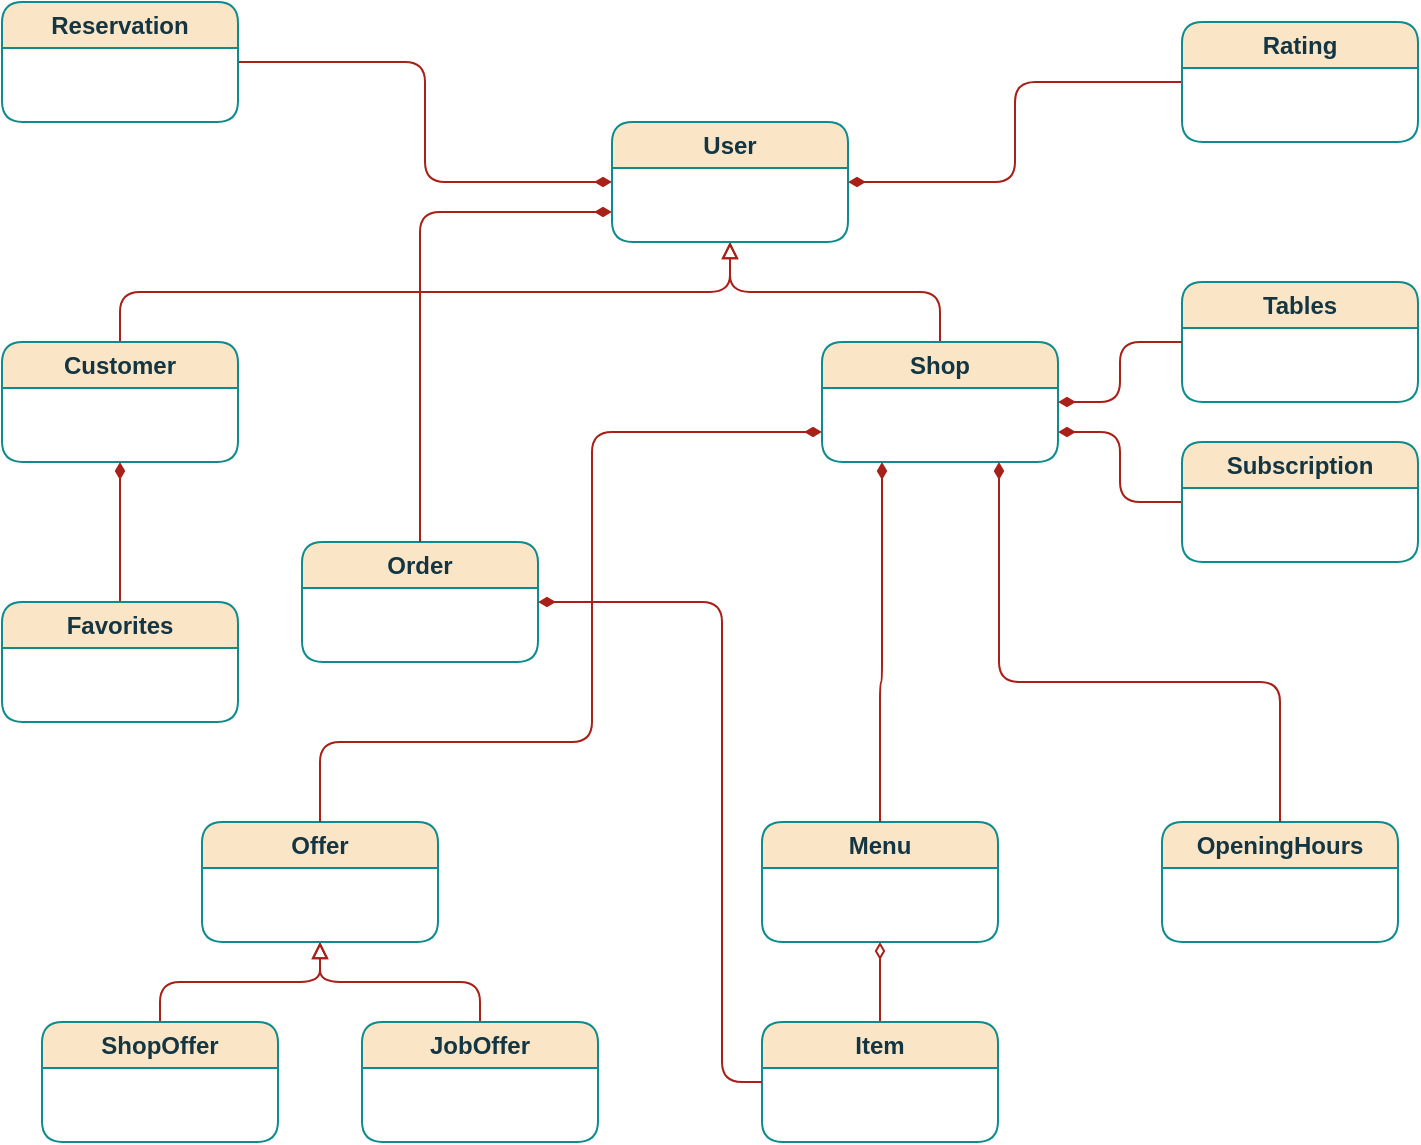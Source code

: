 <mxfile version="20.8.16" type="device"><diagram id="C5RBs43oDa-KdzZeNtuy" name="Page-1"><mxGraphModel dx="1195" dy="737" grid="0" gridSize="10" guides="1" tooltips="1" connect="1" arrows="1" fold="1" page="1" pageScale="1" pageWidth="827" pageHeight="1169" background="#ffffff" math="0" shadow="0"><root><mxCell id="WIyWlLk6GJQsqaUBKTNV-0"/><mxCell id="WIyWlLk6GJQsqaUBKTNV-1" parent="WIyWlLk6GJQsqaUBKTNV-0"/><mxCell id="J8LZcUUNJbMxcGA1JPYF-69" style="edgeStyle=orthogonalEdgeStyle;rounded=1;orthogonalLoop=1;jettySize=auto;html=1;exitX=0.5;exitY=0;exitDx=0;exitDy=0;entryX=0.5;entryY=1;entryDx=0;entryDy=0;fontColor=default;endArrow=block;endFill=0;labelBackgroundColor=none;strokeColor=#A8201A;" parent="WIyWlLk6GJQsqaUBKTNV-1" source="J8LZcUUNJbMxcGA1JPYF-72" target="J8LZcUUNJbMxcGA1JPYF-71" edge="1"><mxGeometry relative="1" as="geometry"><mxPoint x="179" y="360" as="sourcePoint"/></mxGeometry></mxCell><mxCell id="J8LZcUUNJbMxcGA1JPYF-70" style="edgeStyle=orthogonalEdgeStyle;rounded=1;orthogonalLoop=1;jettySize=auto;html=1;exitX=0.5;exitY=0;exitDx=0;exitDy=0;entryX=0.5;entryY=1;entryDx=0;entryDy=0;fontColor=default;startFill=1;endFill=0;endArrow=block;labelBackgroundColor=none;strokeColor=#A8201A;" parent="WIyWlLk6GJQsqaUBKTNV-1" source="J8LZcUUNJbMxcGA1JPYF-73" target="J8LZcUUNJbMxcGA1JPYF-71" edge="1"><mxGeometry relative="1" as="geometry"><mxPoint x="474" y="270" as="sourcePoint"/></mxGeometry></mxCell><mxCell id="J8LZcUUNJbMxcGA1JPYF-71" value="User&lt;br&gt;" style="swimlane;whiteSpace=wrap;html=1;labelBackgroundColor=none;rounded=1;fillColor=#FAE5C7;strokeColor=#0F8B8D;fontColor=#143642;" parent="WIyWlLk6GJQsqaUBKTNV-1" vertex="1"><mxGeometry x="355" y="160" width="118" height="60" as="geometry"/></mxCell><mxCell id="J8LZcUUNJbMxcGA1JPYF-72" value="Customer" style="swimlane;whiteSpace=wrap;html=1;labelBackgroundColor=none;rounded=1;fillColor=#FAE5C7;strokeColor=#0F8B8D;fontColor=#143642;" parent="WIyWlLk6GJQsqaUBKTNV-1" vertex="1"><mxGeometry x="50" y="270" width="118" height="60" as="geometry"/></mxCell><mxCell id="J8LZcUUNJbMxcGA1JPYF-73" value="Shop" style="swimlane;whiteSpace=wrap;html=1;labelBackgroundColor=none;rounded=1;fillColor=#FAE5C7;strokeColor=#0F8B8D;fontColor=#143642;" parent="WIyWlLk6GJQsqaUBKTNV-1" vertex="1"><mxGeometry x="460" y="270" width="118" height="60" as="geometry"/></mxCell><mxCell id="J8LZcUUNJbMxcGA1JPYF-75" value="Menu" style="swimlane;whiteSpace=wrap;html=1;labelBackgroundColor=none;rounded=1;fillColor=#FAE5C7;strokeColor=#0F8B8D;fontColor=#143642;" parent="WIyWlLk6GJQsqaUBKTNV-1" vertex="1"><mxGeometry x="430" y="510" width="118" height="60" as="geometry"/></mxCell><mxCell id="J8LZcUUNJbMxcGA1JPYF-76" style="edgeStyle=orthogonalEdgeStyle;rounded=1;orthogonalLoop=1;jettySize=auto;html=1;exitX=0.5;exitY=0;exitDx=0;exitDy=0;entryX=0.5;entryY=1;entryDx=0;entryDy=0;fontColor=default;startFill=1;endArrow=diamondThin;endFill=0;labelBackgroundColor=none;strokeColor=#A8201A;" parent="WIyWlLk6GJQsqaUBKTNV-1" source="J8LZcUUNJbMxcGA1JPYF-77" target="J8LZcUUNJbMxcGA1JPYF-75" edge="1"><mxGeometry relative="1" as="geometry"/></mxCell><mxCell id="J8LZcUUNJbMxcGA1JPYF-77" value="Item" style="swimlane;whiteSpace=wrap;html=1;labelBackgroundColor=none;rounded=1;fillColor=#FAE5C7;strokeColor=#0F8B8D;fontColor=#143642;" parent="WIyWlLk6GJQsqaUBKTNV-1" vertex="1"><mxGeometry x="430" y="610" width="118" height="60" as="geometry"/></mxCell><mxCell id="J8LZcUUNJbMxcGA1JPYF-78" style="edgeStyle=orthogonalEdgeStyle;rounded=1;orthogonalLoop=1;jettySize=auto;html=1;exitX=1;exitY=0.5;exitDx=0;exitDy=0;fontColor=default;startFill=1;endArrow=diamondThin;endFill=1;labelBackgroundColor=none;strokeColor=#A8201A;entryX=0;entryY=0.5;entryDx=0;entryDy=0;" parent="WIyWlLk6GJQsqaUBKTNV-1" source="J8LZcUUNJbMxcGA1JPYF-79" target="J8LZcUUNJbMxcGA1JPYF-71" edge="1"><mxGeometry relative="1" as="geometry"><mxPoint x="350" y="130" as="targetPoint"/></mxGeometry></mxCell><mxCell id="J8LZcUUNJbMxcGA1JPYF-79" value="Reservation" style="swimlane;whiteSpace=wrap;html=1;labelBackgroundColor=none;rounded=1;fillColor=#FAE5C7;strokeColor=#0F8B8D;fontColor=#143642;" parent="WIyWlLk6GJQsqaUBKTNV-1" vertex="1"><mxGeometry x="50" y="100" width="118" height="60" as="geometry"/></mxCell><mxCell id="J8LZcUUNJbMxcGA1JPYF-81" value="Order" style="swimlane;whiteSpace=wrap;html=1;labelBackgroundColor=none;rounded=1;fillColor=#FAE5C7;strokeColor=#0F8B8D;fontColor=#143642;" parent="WIyWlLk6GJQsqaUBKTNV-1" vertex="1"><mxGeometry x="200" y="370" width="118" height="60" as="geometry"/></mxCell><mxCell id="J8LZcUUNJbMxcGA1JPYF-86" style="edgeStyle=orthogonalEdgeStyle;rounded=1;orthogonalLoop=1;jettySize=auto;html=1;exitX=0;exitY=0.5;exitDx=0;exitDy=0;fontColor=default;startFill=1;endArrow=diamondThin;endFill=1;labelBackgroundColor=none;entryX=1;entryY=0.75;entryDx=0;entryDy=0;strokeColor=#A8201A;" parent="WIyWlLk6GJQsqaUBKTNV-1" source="J8LZcUUNJbMxcGA1JPYF-87" target="J8LZcUUNJbMxcGA1JPYF-73" edge="1"><mxGeometry relative="1" as="geometry"><mxPoint x="605" y="330" as="targetPoint"/><Array as="points"/></mxGeometry></mxCell><mxCell id="J8LZcUUNJbMxcGA1JPYF-87" value="Subscription" style="swimlane;whiteSpace=wrap;html=1;labelBackgroundColor=none;rounded=1;fillColor=#FAE5C7;strokeColor=#0F8B8D;fontColor=#143642;" parent="WIyWlLk6GJQsqaUBKTNV-1" vertex="1"><mxGeometry x="640" y="320" width="118" height="60" as="geometry"/></mxCell><mxCell id="J8LZcUUNJbMxcGA1JPYF-91" value="OpeningHours" style="swimlane;whiteSpace=wrap;html=1;labelBackgroundColor=none;rounded=1;fillColor=#FAE5C7;strokeColor=#0F8B8D;fontColor=#143642;" parent="WIyWlLk6GJQsqaUBKTNV-1" vertex="1"><mxGeometry x="630" y="510" width="118" height="60" as="geometry"/></mxCell><mxCell id="J8LZcUUNJbMxcGA1JPYF-93" value="Tables" style="swimlane;whiteSpace=wrap;html=1;labelBackgroundColor=none;rounded=1;fillColor=#FAE5C7;strokeColor=#0F8B8D;fontColor=#143642;glass=0;" parent="WIyWlLk6GJQsqaUBKTNV-1" vertex="1"><mxGeometry x="640" y="240" width="118" height="60" as="geometry"/></mxCell><mxCell id="J8LZcUUNJbMxcGA1JPYF-94" style="edgeStyle=orthogonalEdgeStyle;rounded=1;orthogonalLoop=1;jettySize=auto;html=1;exitX=0.5;exitY=0;exitDx=0;exitDy=0;entryX=0.5;entryY=1;entryDx=0;entryDy=0;fontColor=default;endArrow=block;endFill=0;labelBackgroundColor=none;strokeColor=#A8201A;" parent="WIyWlLk6GJQsqaUBKTNV-1" source="J8LZcUUNJbMxcGA1JPYF-97" target="J8LZcUUNJbMxcGA1JPYF-96" edge="1"><mxGeometry relative="1" as="geometry"><mxPoint x="-208" y="1110" as="sourcePoint"/></mxGeometry></mxCell><mxCell id="J8LZcUUNJbMxcGA1JPYF-95" style="edgeStyle=orthogonalEdgeStyle;rounded=1;orthogonalLoop=1;jettySize=auto;html=1;exitX=0.5;exitY=0;exitDx=0;exitDy=0;entryX=0.5;entryY=1;entryDx=0;entryDy=0;fontColor=default;startFill=1;endFill=0;endArrow=block;labelBackgroundColor=none;strokeColor=#A8201A;" parent="WIyWlLk6GJQsqaUBKTNV-1" source="J8LZcUUNJbMxcGA1JPYF-98" target="J8LZcUUNJbMxcGA1JPYF-96" edge="1"><mxGeometry relative="1" as="geometry"><mxPoint x="82" y="1110" as="sourcePoint"/></mxGeometry></mxCell><mxCell id="J8LZcUUNJbMxcGA1JPYF-96" value="Offer" style="swimlane;whiteSpace=wrap;html=1;labelBackgroundColor=none;rounded=1;fillColor=#FAE5C7;strokeColor=#0F8B8D;fontColor=#143642;" parent="WIyWlLk6GJQsqaUBKTNV-1" vertex="1"><mxGeometry x="150" y="510" width="118" height="60" as="geometry"/></mxCell><mxCell id="J8LZcUUNJbMxcGA1JPYF-97" value="ShopOffer" style="swimlane;whiteSpace=wrap;html=1;labelBackgroundColor=none;rounded=1;fillColor=#FAE5C7;strokeColor=#0F8B8D;fontColor=#143642;" parent="WIyWlLk6GJQsqaUBKTNV-1" vertex="1"><mxGeometry x="70" y="610" width="118" height="60" as="geometry"/></mxCell><mxCell id="J8LZcUUNJbMxcGA1JPYF-98" value="JobOffer" style="swimlane;whiteSpace=wrap;html=1;labelBackgroundColor=none;rounded=1;fillColor=#FAE5C7;strokeColor=#0F8B8D;fontColor=#143642;" parent="WIyWlLk6GJQsqaUBKTNV-1" vertex="1"><mxGeometry x="230" y="610" width="118" height="60" as="geometry"><mxRectangle x="460" y="240" width="120" height="30" as="alternateBounds"/></mxGeometry></mxCell><mxCell id="J8LZcUUNJbMxcGA1JPYF-101" style="edgeStyle=orthogonalEdgeStyle;rounded=1;orthogonalLoop=1;jettySize=auto;html=1;exitX=0.5;exitY=0;exitDx=0;exitDy=0;fontColor=default;startFill=1;endArrow=diamondThin;endFill=1;entryX=0.5;entryY=1;entryDx=0;entryDy=0;labelBackgroundColor=none;strokeColor=#A8201A;" parent="WIyWlLk6GJQsqaUBKTNV-1" source="J8LZcUUNJbMxcGA1JPYF-102" target="J8LZcUUNJbMxcGA1JPYF-72" edge="1"><mxGeometry relative="1" as="geometry"><mxPoint x="165" y="340" as="targetPoint"/></mxGeometry></mxCell><mxCell id="J8LZcUUNJbMxcGA1JPYF-102" value="Favorites" style="swimlane;whiteSpace=wrap;html=1;labelBackgroundColor=none;rounded=1;fillColor=#FAE5C7;strokeColor=#0F8B8D;fontColor=#143642;" parent="WIyWlLk6GJQsqaUBKTNV-1" vertex="1"><mxGeometry x="50" y="400" width="118" height="60" as="geometry"/></mxCell><mxCell id="J8LZcUUNJbMxcGA1JPYF-108" style="edgeStyle=orthogonalEdgeStyle;rounded=1;orthogonalLoop=1;jettySize=auto;html=1;exitX=0;exitY=0.5;exitDx=0;exitDy=0;entryX=1;entryY=0.5;entryDx=0;entryDy=0;fontColor=default;endArrow=diamondThin;endFill=1;labelBackgroundColor=none;strokeColor=#A8201A;" parent="WIyWlLk6GJQsqaUBKTNV-1" source="J8LZcUUNJbMxcGA1JPYF-104" target="J8LZcUUNJbMxcGA1JPYF-71" edge="1"><mxGeometry relative="1" as="geometry"><Array as="points"/></mxGeometry></mxCell><mxCell id="J8LZcUUNJbMxcGA1JPYF-104" value="Rating" style="swimlane;whiteSpace=wrap;html=1;labelBackgroundColor=none;rounded=1;fillColor=#FAE5C7;strokeColor=#0F8B8D;fontColor=#143642;" parent="WIyWlLk6GJQsqaUBKTNV-1" vertex="1"><mxGeometry x="640" y="110" width="118" height="60" as="geometry"/></mxCell><mxCell id="J8LZcUUNJbMxcGA1JPYF-106" style="edgeStyle=orthogonalEdgeStyle;rounded=1;orthogonalLoop=1;jettySize=auto;html=1;exitX=0.5;exitY=0;exitDx=0;exitDy=0;entryX=0;entryY=0.75;entryDx=0;entryDy=0;fontColor=default;startFill=1;endArrow=diamondThin;endFill=1;labelBackgroundColor=none;strokeColor=#A8201A;" parent="WIyWlLk6GJQsqaUBKTNV-1" source="J8LZcUUNJbMxcGA1JPYF-96" target="J8LZcUUNJbMxcGA1JPYF-73" edge="1"><mxGeometry relative="1" as="geometry"><mxPoint x="195" y="710" as="sourcePoint"/><mxPoint x="124" y="370" as="targetPoint"/><Array as="points"><mxPoint x="209" y="470"/><mxPoint x="345" y="470"/><mxPoint x="345" y="315"/></Array></mxGeometry></mxCell><mxCell id="2_8gQLZh9bHFa7kynZ-R-0" style="edgeStyle=orthogonalEdgeStyle;rounded=1;orthogonalLoop=1;jettySize=auto;html=1;exitX=0;exitY=0.5;exitDx=0;exitDy=0;entryX=1;entryY=0.5;entryDx=0;entryDy=0;fontColor=default;endArrow=diamondThin;endFill=1;labelBackgroundColor=none;strokeColor=#A8201A;" edge="1" parent="WIyWlLk6GJQsqaUBKTNV-1" source="J8LZcUUNJbMxcGA1JPYF-93" target="J8LZcUUNJbMxcGA1JPYF-73"><mxGeometry relative="1" as="geometry"><mxPoint x="704.5" y="320" as="sourcePoint"/><mxPoint x="573" y="375" as="targetPoint"/></mxGeometry></mxCell><mxCell id="2_8gQLZh9bHFa7kynZ-R-2" style="edgeStyle=orthogonalEdgeStyle;rounded=1;orthogonalLoop=1;jettySize=auto;html=1;exitX=0.5;exitY=0;exitDx=0;exitDy=0;fontColor=default;startFill=1;endArrow=diamondThin;endFill=1;entryX=0.75;entryY=1;entryDx=0;entryDy=0;labelBackgroundColor=none;strokeColor=#A8201A;" edge="1" parent="WIyWlLk6GJQsqaUBKTNV-1" source="J8LZcUUNJbMxcGA1JPYF-91" target="J8LZcUUNJbMxcGA1JPYF-73"><mxGeometry relative="1" as="geometry"><mxPoint x="488.5" y="330" as="targetPoint"/><mxPoint x="418.76" y="510" as="sourcePoint"/><Array as="points"><mxPoint x="689" y="440"/><mxPoint x="549" y="440"/></Array></mxGeometry></mxCell><mxCell id="2_8gQLZh9bHFa7kynZ-R-8" style="edgeStyle=orthogonalEdgeStyle;rounded=1;orthogonalLoop=1;jettySize=auto;html=1;exitX=0;exitY=0.5;exitDx=0;exitDy=0;entryX=1;entryY=0.5;entryDx=0;entryDy=0;fontColor=default;startFill=1;endArrow=diamondThin;endFill=1;labelBackgroundColor=none;strokeColor=#A8201A;" edge="1" parent="WIyWlLk6GJQsqaUBKTNV-1" source="J8LZcUUNJbMxcGA1JPYF-77" target="J8LZcUUNJbMxcGA1JPYF-81"><mxGeometry relative="1" as="geometry"><mxPoint x="450" y="550" as="sourcePoint"/><mxPoint x="380" y="500" as="targetPoint"/><Array as="points"><mxPoint x="410" y="640"/><mxPoint x="410" y="400"/></Array></mxGeometry></mxCell><mxCell id="2_8gQLZh9bHFa7kynZ-R-10" style="edgeStyle=orthogonalEdgeStyle;rounded=1;orthogonalLoop=1;jettySize=auto;html=1;exitX=0.5;exitY=0;exitDx=0;exitDy=0;fontColor=default;startFill=1;endArrow=diamondThin;endFill=1;labelBackgroundColor=none;strokeColor=#A8201A;entryX=0;entryY=0.75;entryDx=0;entryDy=0;" edge="1" parent="WIyWlLk6GJQsqaUBKTNV-1" source="J8LZcUUNJbMxcGA1JPYF-81" target="J8LZcUUNJbMxcGA1JPYF-71"><mxGeometry relative="1" as="geometry"><mxPoint x="340" y="220" as="targetPoint"/><mxPoint x="258.83" y="370" as="sourcePoint"/></mxGeometry></mxCell><mxCell id="2_8gQLZh9bHFa7kynZ-R-11" style="edgeStyle=orthogonalEdgeStyle;rounded=1;orthogonalLoop=1;jettySize=auto;html=1;fontColor=default;startFill=1;endArrow=diamondThin;endFill=1;entryX=0.25;entryY=1;entryDx=0;entryDy=0;labelBackgroundColor=none;strokeColor=#A8201A;exitX=0.5;exitY=0;exitDx=0;exitDy=0;" edge="1" parent="WIyWlLk6GJQsqaUBKTNV-1" source="J8LZcUUNJbMxcGA1JPYF-75" target="J8LZcUUNJbMxcGA1JPYF-73"><mxGeometry relative="1" as="geometry"><mxPoint x="469.5" y="330" as="targetPoint"/><mxPoint x="490" y="490" as="sourcePoint"/><Array as="points"><mxPoint x="489" y="440"/><mxPoint x="490" y="440"/><mxPoint x="490" y="330"/></Array></mxGeometry></mxCell></root></mxGraphModel></diagram></mxfile>